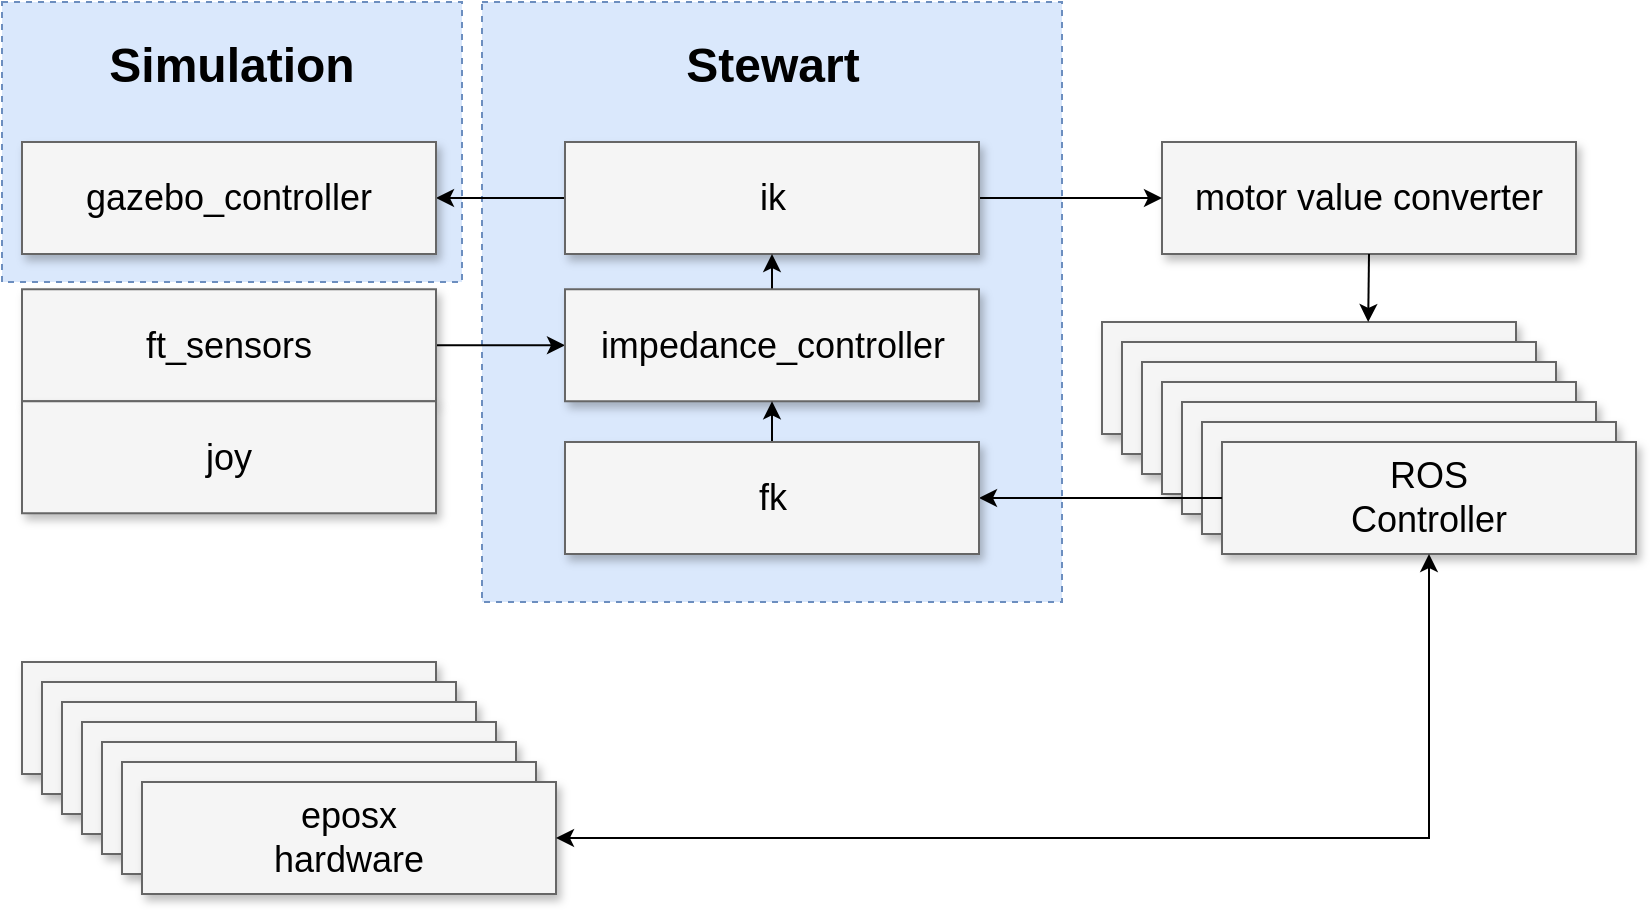 <mxfile version="20.6.0" type="github">
  <diagram name="Page-1" id="90a13364-a465-7bf4-72fc-28e22215d7a0">
    <mxGraphModel dx="1422" dy="754" grid="1" gridSize="10" guides="1" tooltips="1" connect="1" arrows="1" fold="1" page="1" pageScale="1.5" pageWidth="1169" pageHeight="826" background="none" math="0" shadow="0">
      <root>
        <mxCell id="0" style=";html=1;" />
        <mxCell id="1" style=";html=1;" parent="0" />
        <mxCell id="RNQJXxysi92MJcqBM2zN-65" value="" style="rounded=0;whiteSpace=wrap;html=1;fillColor=#dae8fc;strokeColor=#6c8ebf;dashed=1;" parent="1" vertex="1">
          <mxGeometry x="210" y="410" width="230" height="140" as="geometry" />
        </mxCell>
        <mxCell id="RNQJXxysi92MJcqBM2zN-3" value="" style="rounded=0;whiteSpace=wrap;html=1;fillColor=#dae8fc;strokeColor=#6c8ebf;dashed=1;" parent="1" vertex="1">
          <mxGeometry x="450" y="410" width="290" height="300" as="geometry" />
        </mxCell>
        <mxCell id="3a17f1ce550125da-8" value="motor value converter" style="whiteSpace=wrap;html=1;shadow=1;fontSize=18;fillColor=#f5f5f5;strokeColor=#666666;" parent="1" vertex="1">
          <mxGeometry x="790" y="480" width="207" height="56" as="geometry" />
        </mxCell>
        <mxCell id="RNQJXxysi92MJcqBM2zN-16" value="" style="group" parent="1" vertex="1" connectable="0">
          <mxGeometry x="760" y="570" width="267" height="116" as="geometry" />
        </mxCell>
        <mxCell id="RNQJXxysi92MJcqBM2zN-8" value="ROS&lt;br&gt;Controller" style="whiteSpace=wrap;html=1;shadow=1;fontSize=18;fillColor=#f5f5f5;strokeColor=#666666;" parent="RNQJXxysi92MJcqBM2zN-16" vertex="1">
          <mxGeometry width="207" height="56" as="geometry" />
        </mxCell>
        <mxCell id="RNQJXxysi92MJcqBM2zN-10" value="ROS&lt;br&gt;Controller" style="whiteSpace=wrap;html=1;shadow=1;fontSize=18;fillColor=#f5f5f5;strokeColor=#666666;" parent="RNQJXxysi92MJcqBM2zN-16" vertex="1">
          <mxGeometry x="10" y="10" width="207" height="56" as="geometry" />
        </mxCell>
        <mxCell id="RNQJXxysi92MJcqBM2zN-11" value="ROS&lt;br&gt;Controller" style="whiteSpace=wrap;html=1;shadow=1;fontSize=18;fillColor=#f5f5f5;strokeColor=#666666;" parent="RNQJXxysi92MJcqBM2zN-16" vertex="1">
          <mxGeometry x="20" y="20" width="207" height="56" as="geometry" />
        </mxCell>
        <mxCell id="RNQJXxysi92MJcqBM2zN-12" value="ROS&lt;br&gt;Controller" style="whiteSpace=wrap;html=1;shadow=1;fontSize=18;fillColor=#f5f5f5;strokeColor=#666666;" parent="RNQJXxysi92MJcqBM2zN-16" vertex="1">
          <mxGeometry x="30" y="30" width="207" height="56" as="geometry" />
        </mxCell>
        <mxCell id="RNQJXxysi92MJcqBM2zN-13" value="ROS&lt;br&gt;Controller" style="whiteSpace=wrap;html=1;shadow=1;fontSize=18;fillColor=#f5f5f5;strokeColor=#666666;" parent="RNQJXxysi92MJcqBM2zN-16" vertex="1">
          <mxGeometry x="40" y="40" width="207" height="56" as="geometry" />
        </mxCell>
        <mxCell id="RNQJXxysi92MJcqBM2zN-14" value="ROS&lt;br&gt;Controller" style="whiteSpace=wrap;html=1;shadow=1;fontSize=18;fillColor=#f5f5f5;strokeColor=#666666;" parent="RNQJXxysi92MJcqBM2zN-16" vertex="1">
          <mxGeometry x="50" y="50" width="207" height="56" as="geometry" />
        </mxCell>
        <mxCell id="RNQJXxysi92MJcqBM2zN-15" value="ROS&lt;br&gt;Controller" style="whiteSpace=wrap;html=1;shadow=1;fontSize=18;fillColor=#f5f5f5;strokeColor=#666666;" parent="RNQJXxysi92MJcqBM2zN-16" vertex="1">
          <mxGeometry x="60" y="60" width="207" height="56" as="geometry" />
        </mxCell>
        <mxCell id="RNQJXxysi92MJcqBM2zN-25" style="edgeStyle=orthogonalEdgeStyle;rounded=0;orthogonalLoop=1;jettySize=auto;html=1;exitX=0.5;exitY=1;exitDx=0;exitDy=0;entryX=0.643;entryY=0;entryDx=0;entryDy=0;entryPerimeter=0;" parent="1" source="3a17f1ce550125da-8" target="RNQJXxysi92MJcqBM2zN-8" edge="1">
          <mxGeometry relative="1" as="geometry" />
        </mxCell>
        <mxCell id="RNQJXxysi92MJcqBM2zN-17" value="" style="group" parent="1" vertex="1" connectable="0">
          <mxGeometry x="220" y="740" width="267" height="116" as="geometry" />
        </mxCell>
        <mxCell id="RNQJXxysi92MJcqBM2zN-18" value="ROS&lt;br&gt;Controller" style="whiteSpace=wrap;html=1;shadow=1;fontSize=18;fillColor=#f5f5f5;strokeColor=#666666;" parent="RNQJXxysi92MJcqBM2zN-17" vertex="1">
          <mxGeometry width="207" height="56" as="geometry" />
        </mxCell>
        <mxCell id="RNQJXxysi92MJcqBM2zN-19" value="ROS&lt;br&gt;Controller" style="whiteSpace=wrap;html=1;shadow=1;fontSize=18;fillColor=#f5f5f5;strokeColor=#666666;" parent="RNQJXxysi92MJcqBM2zN-17" vertex="1">
          <mxGeometry x="10" y="10" width="207" height="56" as="geometry" />
        </mxCell>
        <mxCell id="RNQJXxysi92MJcqBM2zN-20" value="ROS&lt;br&gt;Controller" style="whiteSpace=wrap;html=1;shadow=1;fontSize=18;fillColor=#f5f5f5;strokeColor=#666666;" parent="RNQJXxysi92MJcqBM2zN-17" vertex="1">
          <mxGeometry x="20" y="20" width="207" height="56" as="geometry" />
        </mxCell>
        <mxCell id="RNQJXxysi92MJcqBM2zN-21" value="ROS&lt;br&gt;Controller" style="whiteSpace=wrap;html=1;shadow=1;fontSize=18;fillColor=#f5f5f5;strokeColor=#666666;" parent="RNQJXxysi92MJcqBM2zN-17" vertex="1">
          <mxGeometry x="30" y="30" width="207" height="56" as="geometry" />
        </mxCell>
        <mxCell id="RNQJXxysi92MJcqBM2zN-22" value="ROS&lt;br&gt;Controller" style="whiteSpace=wrap;html=1;shadow=1;fontSize=18;fillColor=#f5f5f5;strokeColor=#666666;" parent="RNQJXxysi92MJcqBM2zN-17" vertex="1">
          <mxGeometry x="40" y="40" width="207" height="56" as="geometry" />
        </mxCell>
        <mxCell id="RNQJXxysi92MJcqBM2zN-23" value="ROS&lt;br&gt;Controller" style="whiteSpace=wrap;html=1;shadow=1;fontSize=18;fillColor=#f5f5f5;strokeColor=#666666;" parent="RNQJXxysi92MJcqBM2zN-17" vertex="1">
          <mxGeometry x="50" y="50" width="207" height="56" as="geometry" />
        </mxCell>
        <mxCell id="RNQJXxysi92MJcqBM2zN-24" value="eposx&lt;br&gt;hardware" style="whiteSpace=wrap;html=1;shadow=1;fontSize=18;fillColor=#f5f5f5;strokeColor=#666666;" parent="RNQJXxysi92MJcqBM2zN-17" vertex="1">
          <mxGeometry x="60" y="60" width="207" height="56" as="geometry" />
        </mxCell>
        <mxCell id="RNQJXxysi92MJcqBM2zN-58" style="edgeStyle=orthogonalEdgeStyle;rounded=0;orthogonalLoop=1;jettySize=auto;html=1;exitX=1;exitY=0.5;exitDx=0;exitDy=0;startArrow=none;startFill=0;endArrow=classic;endFill=1;" parent="1" source="RNQJXxysi92MJcqBM2zN-41" target="RNQJXxysi92MJcqBM2zN-46" edge="1">
          <mxGeometry relative="1" as="geometry" />
        </mxCell>
        <mxCell id="RNQJXxysi92MJcqBM2zN-41" value="ft_sensors" style="whiteSpace=wrap;html=1;shadow=1;fontSize=18;fillColor=#f5f5f5;strokeColor=#666666;" parent="1" vertex="1">
          <mxGeometry x="220" y="553.63" width="207" height="56" as="geometry" />
        </mxCell>
        <mxCell id="RNQJXxysi92MJcqBM2zN-4" value="&lt;h1&gt;Stewart&lt;/h1&gt;" style="text;html=1;strokeColor=none;fillColor=none;align=center;verticalAlign=middle;whiteSpace=wrap;rounded=0;dashed=1;" parent="1" vertex="1">
          <mxGeometry x="542.5" y="423.75" width="105" height="35.625" as="geometry" />
        </mxCell>
        <mxCell id="RNQJXxysi92MJcqBM2zN-52" style="edgeStyle=orthogonalEdgeStyle;rounded=0;orthogonalLoop=1;jettySize=auto;html=1;exitX=1;exitY=0.5;exitDx=0;exitDy=0;entryX=0;entryY=0.5;entryDx=0;entryDy=0;startArrow=none;startFill=0;endArrow=classic;endFill=1;" parent="1" source="RNQJXxysi92MJcqBM2zN-45" target="3a17f1ce550125da-8" edge="1">
          <mxGeometry relative="1" as="geometry" />
        </mxCell>
        <mxCell id="RNQJXxysi92MJcqBM2zN-64" style="edgeStyle=orthogonalEdgeStyle;rounded=0;orthogonalLoop=1;jettySize=auto;html=1;exitX=0;exitY=0.5;exitDx=0;exitDy=0;startArrow=none;startFill=0;endArrow=classic;endFill=1;" parent="1" source="RNQJXxysi92MJcqBM2zN-45" target="RNQJXxysi92MJcqBM2zN-63" edge="1">
          <mxGeometry relative="1" as="geometry" />
        </mxCell>
        <mxCell id="RNQJXxysi92MJcqBM2zN-45" value="ik" style="whiteSpace=wrap;html=1;shadow=1;fontSize=18;fillColor=#f5f5f5;strokeColor=#666666;" parent="1" vertex="1">
          <mxGeometry x="491.5" y="480" width="207" height="56" as="geometry" />
        </mxCell>
        <mxCell id="RNQJXxysi92MJcqBM2zN-60" style="edgeStyle=orthogonalEdgeStyle;rounded=0;orthogonalLoop=1;jettySize=auto;html=1;exitX=0.5;exitY=0;exitDx=0;exitDy=0;entryX=0.5;entryY=1;entryDx=0;entryDy=0;startArrow=none;startFill=0;endArrow=classic;endFill=1;" parent="1" source="RNQJXxysi92MJcqBM2zN-46" target="RNQJXxysi92MJcqBM2zN-45" edge="1">
          <mxGeometry relative="1" as="geometry" />
        </mxCell>
        <mxCell id="RNQJXxysi92MJcqBM2zN-46" value="impedance_controller" style="whiteSpace=wrap;html=1;shadow=1;fontSize=18;fillColor=#f5f5f5;strokeColor=#666666;" parent="1" vertex="1">
          <mxGeometry x="491.5" y="553.63" width="207" height="56" as="geometry" />
        </mxCell>
        <mxCell id="RNQJXxysi92MJcqBM2zN-59" style="edgeStyle=orthogonalEdgeStyle;rounded=0;orthogonalLoop=1;jettySize=auto;html=1;exitX=0.5;exitY=0;exitDx=0;exitDy=0;entryX=0.5;entryY=1;entryDx=0;entryDy=0;startArrow=none;startFill=0;endArrow=classic;endFill=1;" parent="1" source="RNQJXxysi92MJcqBM2zN-47" target="RNQJXxysi92MJcqBM2zN-46" edge="1">
          <mxGeometry relative="1" as="geometry" />
        </mxCell>
        <mxCell id="RNQJXxysi92MJcqBM2zN-61" style="edgeStyle=orthogonalEdgeStyle;rounded=0;orthogonalLoop=1;jettySize=auto;html=1;exitX=1;exitY=0.5;exitDx=0;exitDy=0;entryX=0;entryY=0.5;entryDx=0;entryDy=0;startArrow=classic;startFill=1;endArrow=none;endFill=0;" parent="1" source="RNQJXxysi92MJcqBM2zN-47" target="RNQJXxysi92MJcqBM2zN-15" edge="1">
          <mxGeometry relative="1" as="geometry" />
        </mxCell>
        <mxCell id="RNQJXxysi92MJcqBM2zN-47" value="fk" style="whiteSpace=wrap;html=1;shadow=1;fontSize=18;fillColor=#f5f5f5;strokeColor=#666666;" parent="1" vertex="1">
          <mxGeometry x="491.5" y="630" width="207" height="56" as="geometry" />
        </mxCell>
        <mxCell id="RNQJXxysi92MJcqBM2zN-56" value="joy" style="whiteSpace=wrap;html=1;shadow=1;fontSize=18;fillColor=#f5f5f5;strokeColor=#666666;" parent="1" vertex="1">
          <mxGeometry x="220" y="609.63" width="207" height="56" as="geometry" />
        </mxCell>
        <mxCell id="RNQJXxysi92MJcqBM2zN-62" style="edgeStyle=orthogonalEdgeStyle;rounded=0;orthogonalLoop=1;jettySize=auto;html=1;exitX=0.5;exitY=1;exitDx=0;exitDy=0;entryX=1;entryY=0.5;entryDx=0;entryDy=0;startArrow=classic;startFill=1;endArrow=classic;endFill=1;" parent="1" source="RNQJXxysi92MJcqBM2zN-15" target="RNQJXxysi92MJcqBM2zN-24" edge="1">
          <mxGeometry relative="1" as="geometry" />
        </mxCell>
        <mxCell id="RNQJXxysi92MJcqBM2zN-63" value="gazebo_controller" style="whiteSpace=wrap;html=1;shadow=1;fontSize=18;fillColor=#f5f5f5;strokeColor=#666666;" parent="1" vertex="1">
          <mxGeometry x="220" y="480" width="207" height="56" as="geometry" />
        </mxCell>
        <mxCell id="RNQJXxysi92MJcqBM2zN-66" value="&lt;h1&gt;Simulation&lt;/h1&gt;" style="text;html=1;strokeColor=none;fillColor=none;align=center;verticalAlign=middle;whiteSpace=wrap;rounded=0;dashed=1;" parent="1" vertex="1">
          <mxGeometry x="257" y="423.75" width="136" height="35.63" as="geometry" />
        </mxCell>
      </root>
    </mxGraphModel>
  </diagram>
</mxfile>

